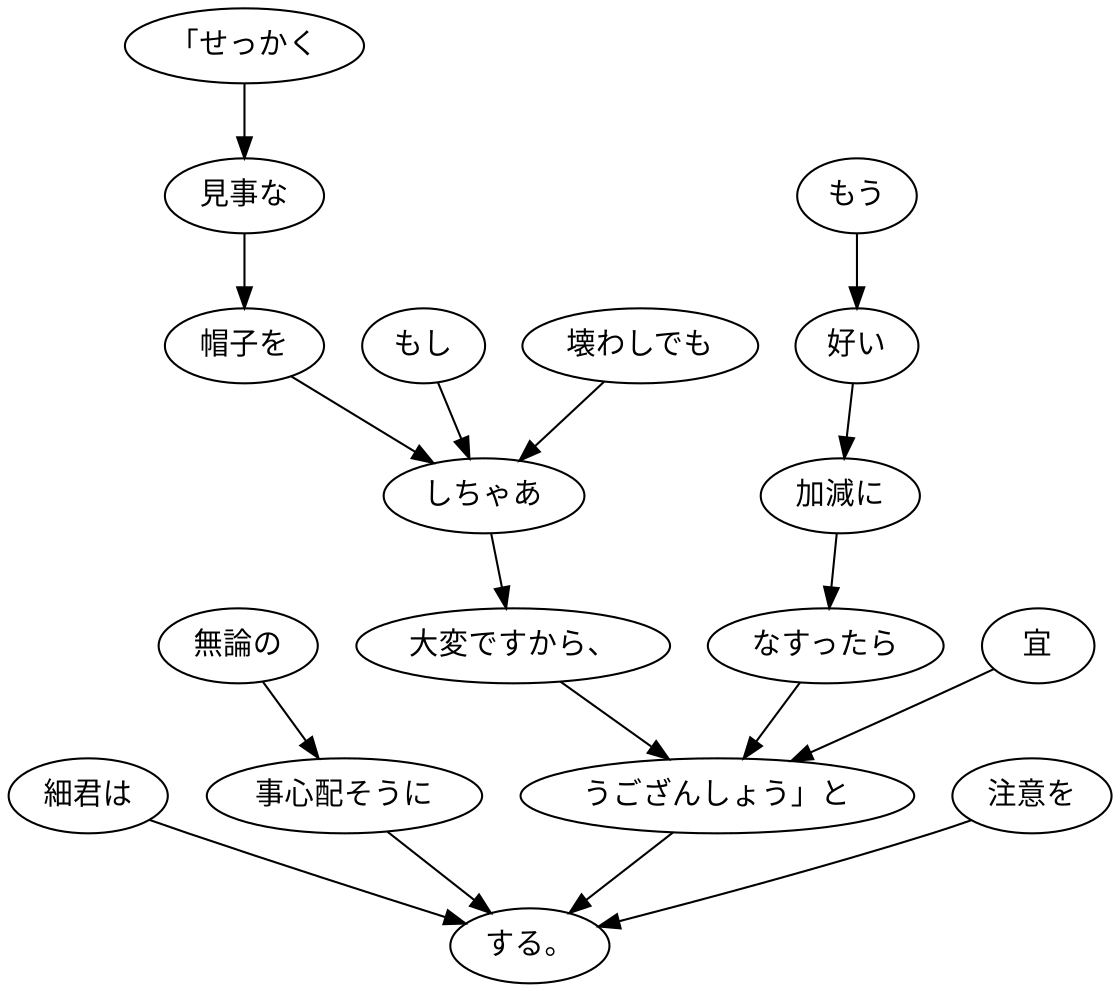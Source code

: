 digraph graph3474 {
	node0 [label="細君は"];
	node1 [label="無論の"];
	node2 [label="事心配そうに"];
	node3 [label="「せっかく"];
	node4 [label="見事な"];
	node5 [label="帽子を"];
	node6 [label="もし"];
	node7 [label="壊わしでも"];
	node8 [label="しちゃあ"];
	node9 [label="大変ですから、"];
	node10 [label="もう"];
	node11 [label="好い"];
	node12 [label="加減に"];
	node13 [label="なすったら"];
	node14 [label="宜"];
	node15 [label="うござんしょう」と"];
	node16 [label="注意を"];
	node17 [label="する。"];
	node0 -> node17;
	node1 -> node2;
	node2 -> node17;
	node3 -> node4;
	node4 -> node5;
	node5 -> node8;
	node6 -> node8;
	node7 -> node8;
	node8 -> node9;
	node9 -> node15;
	node10 -> node11;
	node11 -> node12;
	node12 -> node13;
	node13 -> node15;
	node14 -> node15;
	node15 -> node17;
	node16 -> node17;
}
